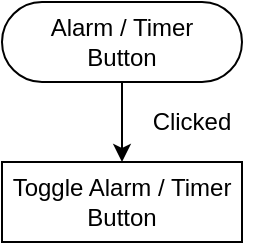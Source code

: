 <mxfile>
    <diagram id="bNM1UuXQgK-Zdrp6t2Gc" name="Page-1">
        <mxGraphModel dx="249" dy="313" grid="1" gridSize="10" guides="1" tooltips="1" connect="1" arrows="1" fold="1" page="1" pageScale="1" pageWidth="850" pageHeight="1100" math="0" shadow="0">
            <root>
                <mxCell id="0"/>
                <mxCell id="1" parent="0"/>
                <mxCell id="5" value="Toggle Alarm / Timer&lt;div&gt;Button&lt;/div&gt;" style="html=1;dashed=0;whiteSpace=wrap;" vertex="1" parent="1">
                    <mxGeometry x="40" y="120" width="120" height="40" as="geometry"/>
                </mxCell>
                <mxCell id="9" style="edgeStyle=none;html=1;exitX=0.5;exitY=0.5;exitDx=0;exitDy=20;exitPerimeter=0;entryX=0.5;entryY=0;entryDx=0;entryDy=0;" edge="1" parent="1" source="8" target="5">
                    <mxGeometry relative="1" as="geometry"/>
                </mxCell>
                <mxCell id="8" value="Alarm / Timer&lt;div&gt;Button&lt;/div&gt;" style="html=1;dashed=0;whiteSpace=wrap;shape=mxgraph.dfd.start" vertex="1" parent="1">
                    <mxGeometry x="40" y="40" width="120" height="40" as="geometry"/>
                </mxCell>
                <mxCell id="10" value="Clicked" style="text;html=1;align=center;verticalAlign=middle;whiteSpace=wrap;rounded=0;" vertex="1" parent="1">
                    <mxGeometry x="100" y="80" width="70" height="40" as="geometry"/>
                </mxCell>
            </root>
        </mxGraphModel>
    </diagram>
</mxfile>